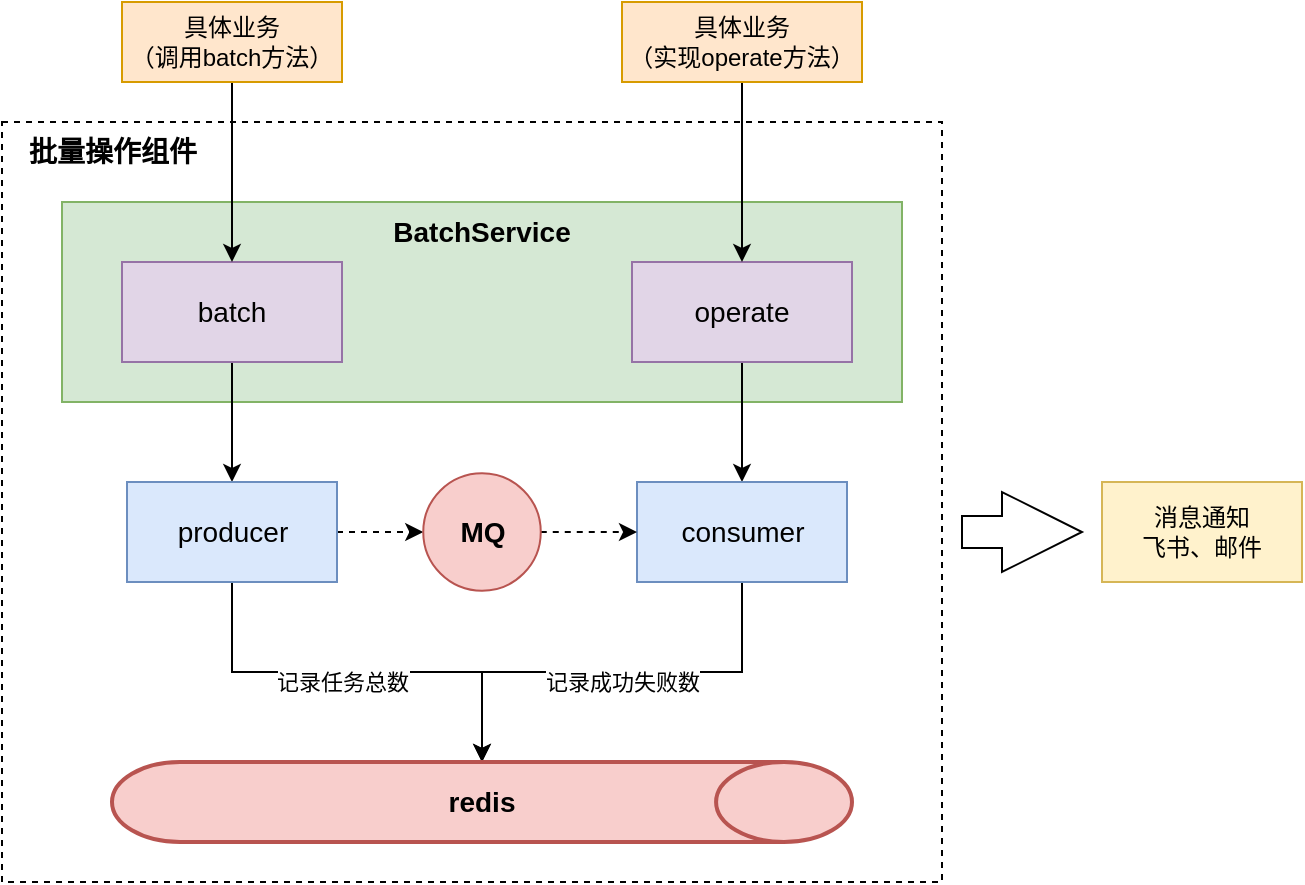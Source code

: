 <mxfile version="21.6.8" type="github">
  <diagram name="第 1 页" id="gX6E3SkBdXSs6gSl7hSy">
    <mxGraphModel dx="1434" dy="750" grid="1" gridSize="10" guides="1" tooltips="1" connect="1" arrows="1" fold="1" page="1" pageScale="1" pageWidth="827" pageHeight="1169" math="0" shadow="0">
      <root>
        <mxCell id="0" />
        <mxCell id="1" parent="0" />
        <mxCell id="tYzVT7cfikUMVf0TiaB3-19" value="" style="rounded=0;whiteSpace=wrap;html=1;dashed=1;" parent="1" vertex="1">
          <mxGeometry x="160" y="140" width="470" height="380" as="geometry" />
        </mxCell>
        <mxCell id="tYzVT7cfikUMVf0TiaB3-7" value="" style="rounded=0;whiteSpace=wrap;html=1;fillColor=#d5e8d4;strokeColor=#82b366;" parent="1" vertex="1">
          <mxGeometry x="190" y="180" width="420" height="100" as="geometry" />
        </mxCell>
        <mxCell id="tYzVT7cfikUMVf0TiaB3-13" style="edgeStyle=orthogonalEdgeStyle;rounded=0;orthogonalLoop=1;jettySize=auto;html=1;exitX=0.5;exitY=1;exitDx=0;exitDy=0;entryX=0.5;entryY=0;entryDx=0;entryDy=0;" parent="1" source="tYzVT7cfikUMVf0TiaB3-1" target="tYzVT7cfikUMVf0TiaB3-3" edge="1">
          <mxGeometry relative="1" as="geometry" />
        </mxCell>
        <mxCell id="tYzVT7cfikUMVf0TiaB3-1" value="&lt;font style=&quot;font-size: 14px;&quot;&gt;batch&lt;/font&gt;" style="rounded=0;whiteSpace=wrap;html=1;fillColor=#e1d5e7;strokeColor=#9673a6;" parent="1" vertex="1">
          <mxGeometry x="220" y="210" width="110" height="50" as="geometry" />
        </mxCell>
        <mxCell id="tYzVT7cfikUMVf0TiaB3-14" style="edgeStyle=orthogonalEdgeStyle;rounded=0;orthogonalLoop=1;jettySize=auto;html=1;exitX=0.5;exitY=1;exitDx=0;exitDy=0;entryX=0.5;entryY=0;entryDx=0;entryDy=0;" parent="1" source="tYzVT7cfikUMVf0TiaB3-2" target="tYzVT7cfikUMVf0TiaB3-4" edge="1">
          <mxGeometry relative="1" as="geometry" />
        </mxCell>
        <mxCell id="tYzVT7cfikUMVf0TiaB3-2" value="&lt;font style=&quot;font-size: 14px;&quot;&gt;operate&lt;/font&gt;" style="rounded=0;whiteSpace=wrap;html=1;fillColor=#e1d5e7;strokeColor=#9673a6;" parent="1" vertex="1">
          <mxGeometry x="475" y="210" width="110" height="50" as="geometry" />
        </mxCell>
        <mxCell id="tYzVT7cfikUMVf0TiaB3-15" style="edgeStyle=orthogonalEdgeStyle;rounded=0;orthogonalLoop=1;jettySize=auto;html=1;exitX=0.5;exitY=1;exitDx=0;exitDy=0;entryX=0.5;entryY=0;entryDx=0;entryDy=0;entryPerimeter=0;" parent="1" source="tYzVT7cfikUMVf0TiaB3-3" target="tYzVT7cfikUMVf0TiaB3-6" edge="1">
          <mxGeometry relative="1" as="geometry" />
        </mxCell>
        <mxCell id="tYzVT7cfikUMVf0TiaB3-17" value="记录任务总数" style="edgeLabel;html=1;align=center;verticalAlign=middle;resizable=0;points=[];" parent="tYzVT7cfikUMVf0TiaB3-15" vertex="1" connectable="0">
          <mxGeometry x="-0.201" y="-3" relative="1" as="geometry">
            <mxPoint x="14" y="2" as="offset" />
          </mxGeometry>
        </mxCell>
        <mxCell id="tYzVT7cfikUMVf0TiaB3-24" style="edgeStyle=orthogonalEdgeStyle;rounded=0;orthogonalLoop=1;jettySize=auto;html=1;exitX=1;exitY=0.5;exitDx=0;exitDy=0;dashed=1;" parent="1" source="tYzVT7cfikUMVf0TiaB3-3" target="tYzVT7cfikUMVf0TiaB3-5" edge="1">
          <mxGeometry relative="1" as="geometry" />
        </mxCell>
        <mxCell id="tYzVT7cfikUMVf0TiaB3-3" value="&lt;font style=&quot;font-size: 14px;&quot;&gt;producer&lt;/font&gt;" style="rounded=0;whiteSpace=wrap;html=1;fillColor=#dae8fc;strokeColor=#6c8ebf;" parent="1" vertex="1">
          <mxGeometry x="222.5" y="320" width="105" height="50" as="geometry" />
        </mxCell>
        <mxCell id="tYzVT7cfikUMVf0TiaB3-16" style="edgeStyle=orthogonalEdgeStyle;rounded=0;orthogonalLoop=1;jettySize=auto;html=1;exitX=0.5;exitY=1;exitDx=0;exitDy=0;entryX=0.5;entryY=0;entryDx=0;entryDy=0;entryPerimeter=0;" parent="1" source="tYzVT7cfikUMVf0TiaB3-4" target="tYzVT7cfikUMVf0TiaB3-6" edge="1">
          <mxGeometry relative="1" as="geometry" />
        </mxCell>
        <mxCell id="tYzVT7cfikUMVf0TiaB3-18" value="记录成功失败数" style="edgeLabel;html=1;align=center;verticalAlign=middle;resizable=0;points=[];" parent="tYzVT7cfikUMVf0TiaB3-16" vertex="1" connectable="0">
          <mxGeometry x="-0.017" y="1" relative="1" as="geometry">
            <mxPoint x="3" y="4" as="offset" />
          </mxGeometry>
        </mxCell>
        <mxCell id="tYzVT7cfikUMVf0TiaB3-4" value="&lt;font style=&quot;font-size: 14px;&quot;&gt;consumer&lt;/font&gt;" style="rounded=0;whiteSpace=wrap;html=1;fillColor=#dae8fc;strokeColor=#6c8ebf;" parent="1" vertex="1">
          <mxGeometry x="477.5" y="320" width="105" height="50" as="geometry" />
        </mxCell>
        <mxCell id="tYzVT7cfikUMVf0TiaB3-26" style="edgeStyle=orthogonalEdgeStyle;rounded=0;orthogonalLoop=1;jettySize=auto;html=1;exitX=1;exitY=0.5;exitDx=0;exitDy=0;dashed=1;" parent="1" source="tYzVT7cfikUMVf0TiaB3-5" target="tYzVT7cfikUMVf0TiaB3-4" edge="1">
          <mxGeometry relative="1" as="geometry" />
        </mxCell>
        <mxCell id="tYzVT7cfikUMVf0TiaB3-5" value="&lt;b&gt;&lt;font style=&quot;font-size: 14px;&quot;&gt;MQ&lt;/font&gt;&lt;/b&gt;" style="ellipse;whiteSpace=wrap;html=1;aspect=fixed;fillColor=#f8cecc;strokeColor=#b85450;" parent="1" vertex="1">
          <mxGeometry x="370.63" y="315.63" width="58.75" height="58.75" as="geometry" />
        </mxCell>
        <mxCell id="tYzVT7cfikUMVf0TiaB3-6" value="&lt;b&gt;&lt;font style=&quot;font-size: 14px;&quot;&gt;redis&lt;/font&gt;&lt;/b&gt;" style="strokeWidth=2;html=1;shape=mxgraph.flowchart.direct_data;whiteSpace=wrap;fillColor=#f8cecc;strokeColor=#b85450;" parent="1" vertex="1">
          <mxGeometry x="215" y="460" width="370" height="40" as="geometry" />
        </mxCell>
        <mxCell id="tYzVT7cfikUMVf0TiaB3-8" value="&lt;b&gt;&lt;font style=&quot;font-size: 14px;&quot;&gt;BatchService&lt;/font&gt;&lt;/b&gt;" style="text;html=1;strokeColor=none;fillColor=none;align=center;verticalAlign=middle;whiteSpace=wrap;rounded=0;" parent="1" vertex="1">
          <mxGeometry x="355" y="180" width="90" height="30" as="geometry" />
        </mxCell>
        <mxCell id="tYzVT7cfikUMVf0TiaB3-11" style="edgeStyle=orthogonalEdgeStyle;rounded=0;orthogonalLoop=1;jettySize=auto;html=1;exitX=0.5;exitY=1;exitDx=0;exitDy=0;" parent="1" source="tYzVT7cfikUMVf0TiaB3-9" target="tYzVT7cfikUMVf0TiaB3-1" edge="1">
          <mxGeometry relative="1" as="geometry" />
        </mxCell>
        <mxCell id="tYzVT7cfikUMVf0TiaB3-9" value="具体业务&lt;br&gt;（调用batch方法）" style="rounded=0;whiteSpace=wrap;html=1;fillColor=#ffe6cc;strokeColor=#d79b00;" parent="1" vertex="1">
          <mxGeometry x="220" y="80" width="110" height="40" as="geometry" />
        </mxCell>
        <mxCell id="tYzVT7cfikUMVf0TiaB3-12" style="edgeStyle=orthogonalEdgeStyle;rounded=0;orthogonalLoop=1;jettySize=auto;html=1;exitX=0.5;exitY=1;exitDx=0;exitDy=0;entryX=0.5;entryY=0;entryDx=0;entryDy=0;" parent="1" source="tYzVT7cfikUMVf0TiaB3-10" target="tYzVT7cfikUMVf0TiaB3-2" edge="1">
          <mxGeometry relative="1" as="geometry" />
        </mxCell>
        <mxCell id="tYzVT7cfikUMVf0TiaB3-10" value="具体业务&lt;br&gt;（实现operate方法）" style="rounded=0;whiteSpace=wrap;html=1;fillColor=#ffe6cc;strokeColor=#d79b00;" parent="1" vertex="1">
          <mxGeometry x="470" y="80" width="120" height="40" as="geometry" />
        </mxCell>
        <mxCell id="tYzVT7cfikUMVf0TiaB3-21" value="消息通知&lt;br&gt;飞书、邮件" style="rounded=0;whiteSpace=wrap;html=1;fillColor=#fff2cc;strokeColor=#d6b656;" parent="1" vertex="1">
          <mxGeometry x="710" y="320" width="100" height="50" as="geometry" />
        </mxCell>
        <mxCell id="9kXufSpEmj1Cwfu2eiG1-2" value="" style="html=1;shadow=0;dashed=0;align=center;verticalAlign=middle;shape=mxgraph.arrows2.arrow;dy=0.6;dx=40;notch=0;" parent="1" vertex="1">
          <mxGeometry x="640" y="325" width="60" height="40" as="geometry" />
        </mxCell>
        <mxCell id="Nj-zl86IRzAddf7fwF8F-2" value="&lt;b&gt;&lt;font style=&quot;font-size: 14px;&quot;&gt;批量操作组件&lt;/font&gt;&lt;/b&gt;" style="text;html=1;align=center;verticalAlign=middle;resizable=0;points=[];autosize=1;strokeColor=none;fillColor=none;" vertex="1" parent="1">
          <mxGeometry x="160" y="140" width="110" height="30" as="geometry" />
        </mxCell>
      </root>
    </mxGraphModel>
  </diagram>
</mxfile>
